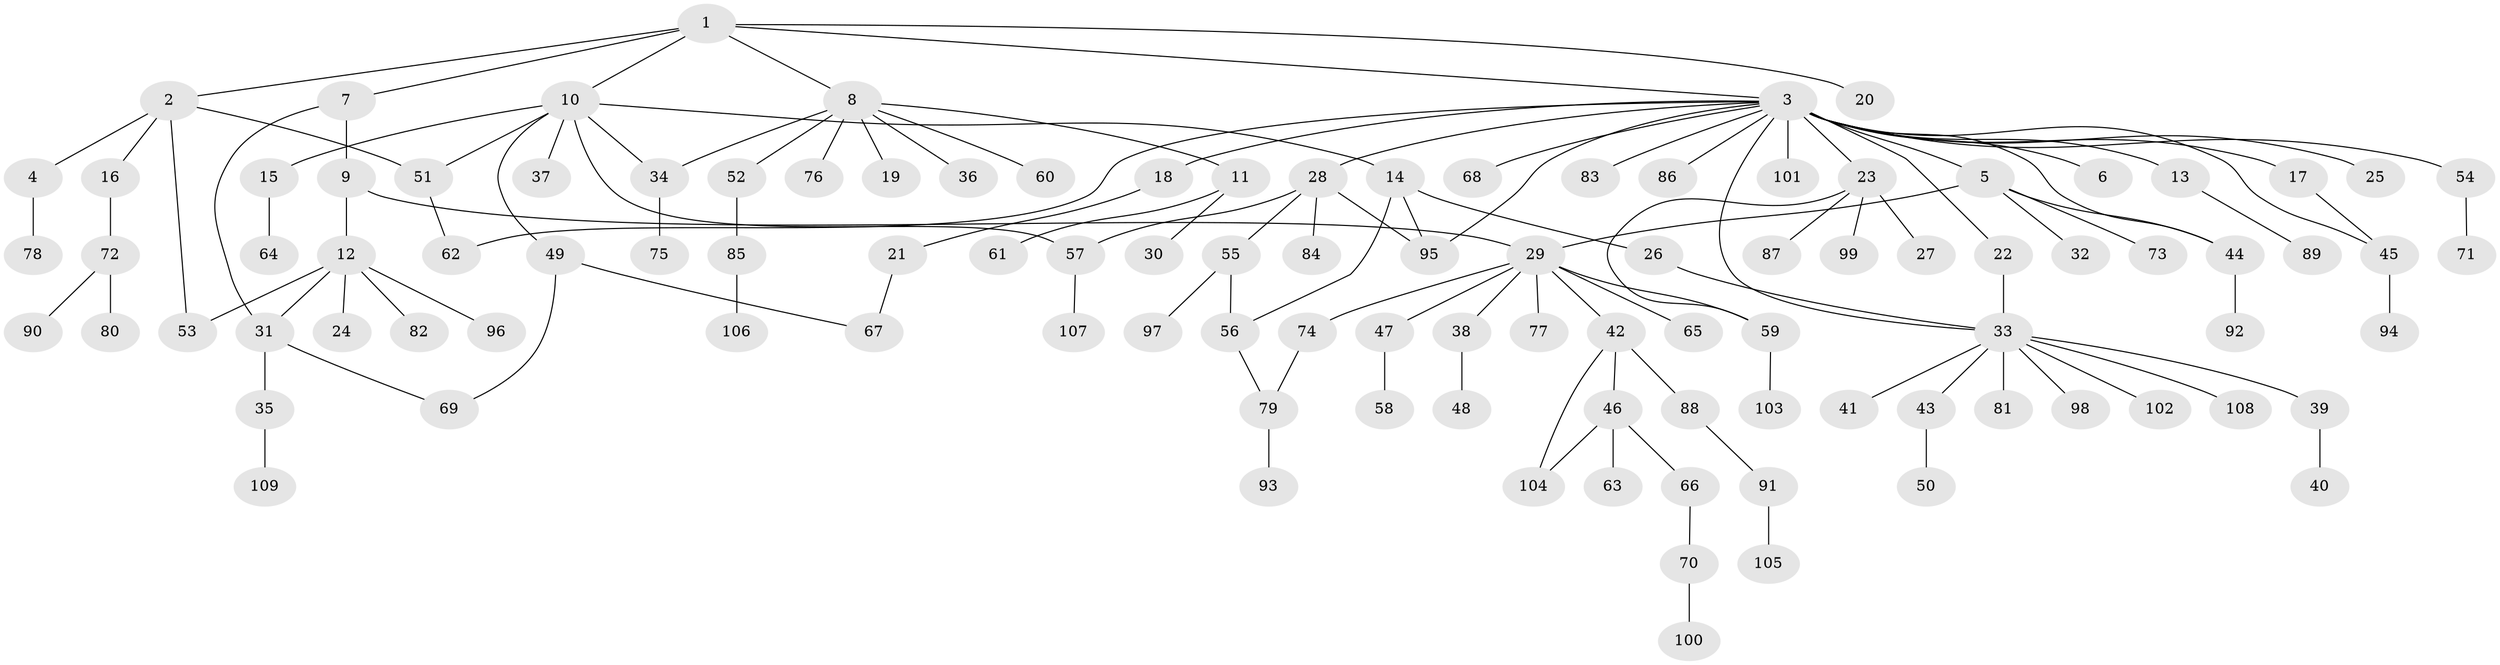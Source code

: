 // coarse degree distribution, {5: 0.11363636363636363, 12: 0.022727272727272728, 1: 0.36363636363636365, 3: 0.09090909090909091, 4: 0.045454545454545456, 6: 0.045454545454545456, 2: 0.29545454545454547, 7: 0.022727272727272728}
// Generated by graph-tools (version 1.1) at 2025/50/03/04/25 22:50:43]
// undirected, 109 vertices, 127 edges
graph export_dot {
  node [color=gray90,style=filled];
  1;
  2;
  3;
  4;
  5;
  6;
  7;
  8;
  9;
  10;
  11;
  12;
  13;
  14;
  15;
  16;
  17;
  18;
  19;
  20;
  21;
  22;
  23;
  24;
  25;
  26;
  27;
  28;
  29;
  30;
  31;
  32;
  33;
  34;
  35;
  36;
  37;
  38;
  39;
  40;
  41;
  42;
  43;
  44;
  45;
  46;
  47;
  48;
  49;
  50;
  51;
  52;
  53;
  54;
  55;
  56;
  57;
  58;
  59;
  60;
  61;
  62;
  63;
  64;
  65;
  66;
  67;
  68;
  69;
  70;
  71;
  72;
  73;
  74;
  75;
  76;
  77;
  78;
  79;
  80;
  81;
  82;
  83;
  84;
  85;
  86;
  87;
  88;
  89;
  90;
  91;
  92;
  93;
  94;
  95;
  96;
  97;
  98;
  99;
  100;
  101;
  102;
  103;
  104;
  105;
  106;
  107;
  108;
  109;
  1 -- 2;
  1 -- 3;
  1 -- 7;
  1 -- 8;
  1 -- 10;
  1 -- 20;
  2 -- 4;
  2 -- 16;
  2 -- 51;
  2 -- 53;
  3 -- 5;
  3 -- 6;
  3 -- 13;
  3 -- 17;
  3 -- 18;
  3 -- 22;
  3 -- 23;
  3 -- 25;
  3 -- 28;
  3 -- 33;
  3 -- 44;
  3 -- 45;
  3 -- 54;
  3 -- 62;
  3 -- 68;
  3 -- 83;
  3 -- 86;
  3 -- 95;
  3 -- 101;
  4 -- 78;
  5 -- 29;
  5 -- 32;
  5 -- 44;
  5 -- 73;
  7 -- 9;
  7 -- 31;
  8 -- 11;
  8 -- 19;
  8 -- 34;
  8 -- 36;
  8 -- 52;
  8 -- 60;
  8 -- 76;
  9 -- 12;
  9 -- 29;
  10 -- 14;
  10 -- 15;
  10 -- 34;
  10 -- 37;
  10 -- 49;
  10 -- 51;
  10 -- 57;
  11 -- 30;
  11 -- 61;
  12 -- 24;
  12 -- 31;
  12 -- 53;
  12 -- 82;
  12 -- 96;
  13 -- 89;
  14 -- 26;
  14 -- 56;
  14 -- 95;
  15 -- 64;
  16 -- 72;
  17 -- 45;
  18 -- 21;
  21 -- 67;
  22 -- 33;
  23 -- 27;
  23 -- 59;
  23 -- 87;
  23 -- 99;
  26 -- 33;
  28 -- 55;
  28 -- 57;
  28 -- 84;
  28 -- 95;
  29 -- 38;
  29 -- 42;
  29 -- 47;
  29 -- 59;
  29 -- 65;
  29 -- 74;
  29 -- 77;
  31 -- 35;
  31 -- 69;
  33 -- 39;
  33 -- 41;
  33 -- 43;
  33 -- 81;
  33 -- 98;
  33 -- 102;
  33 -- 108;
  34 -- 75;
  35 -- 109;
  38 -- 48;
  39 -- 40;
  42 -- 46;
  42 -- 88;
  42 -- 104;
  43 -- 50;
  44 -- 92;
  45 -- 94;
  46 -- 63;
  46 -- 66;
  46 -- 104;
  47 -- 58;
  49 -- 67;
  49 -- 69;
  51 -- 62;
  52 -- 85;
  54 -- 71;
  55 -- 56;
  55 -- 97;
  56 -- 79;
  57 -- 107;
  59 -- 103;
  66 -- 70;
  70 -- 100;
  72 -- 80;
  72 -- 90;
  74 -- 79;
  79 -- 93;
  85 -- 106;
  88 -- 91;
  91 -- 105;
}
